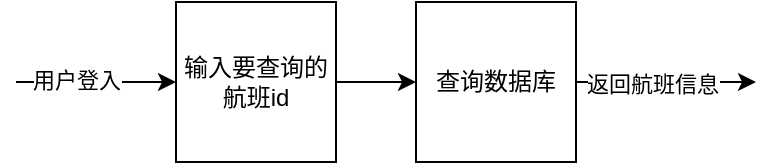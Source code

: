 <mxfile>
    <diagram id="biSvrUcMm04kcCzHbNM_" name="第 1 页">
        <mxGraphModel dx="528" dy="372" grid="1" gridSize="10" guides="1" tooltips="1" connect="1" arrows="1" fold="1" page="1" pageScale="1" pageWidth="827" pageHeight="1169" math="0" shadow="0">
            <root>
                <mxCell id="0"/>
                <mxCell id="1" parent="0"/>
                <mxCell id="8" value="" style="endArrow=classic;html=1;" edge="1" parent="1" target="11">
                    <mxGeometry width="50" height="50" relative="1" as="geometry">
                        <mxPoint x="20" y="230" as="sourcePoint"/>
                        <mxPoint x="110" y="230" as="targetPoint"/>
                    </mxGeometry>
                </mxCell>
                <mxCell id="9" value="用户登入" style="edgeLabel;html=1;align=center;verticalAlign=middle;resizable=0;points=[];" vertex="1" connectable="0" parent="8">
                    <mxGeometry x="-0.247" y="1" relative="1" as="geometry">
                        <mxPoint as="offset"/>
                    </mxGeometry>
                </mxCell>
                <mxCell id="12" style="edgeStyle=none;html=1;" edge="1" parent="1" source="11" target="13">
                    <mxGeometry relative="1" as="geometry">
                        <mxPoint x="240" y="230" as="targetPoint"/>
                    </mxGeometry>
                </mxCell>
                <mxCell id="11" value="输入要查询的航班id" style="whiteSpace=wrap;html=1;aspect=fixed;" vertex="1" parent="1">
                    <mxGeometry x="100" y="190" width="80" height="80" as="geometry"/>
                </mxCell>
                <mxCell id="14" style="edgeStyle=none;html=1;" edge="1" parent="1" source="13">
                    <mxGeometry relative="1" as="geometry">
                        <mxPoint x="390" y="230" as="targetPoint"/>
                    </mxGeometry>
                </mxCell>
                <mxCell id="16" value="返回航班信息" style="edgeLabel;html=1;align=center;verticalAlign=middle;resizable=0;points=[];" vertex="1" connectable="0" parent="14">
                    <mxGeometry x="-0.167" y="-1" relative="1" as="geometry">
                        <mxPoint as="offset"/>
                    </mxGeometry>
                </mxCell>
                <mxCell id="13" value="查询数据库" style="whiteSpace=wrap;html=1;aspect=fixed;" vertex="1" parent="1">
                    <mxGeometry x="220" y="190" width="80" height="80" as="geometry"/>
                </mxCell>
            </root>
        </mxGraphModel>
    </diagram>
</mxfile>